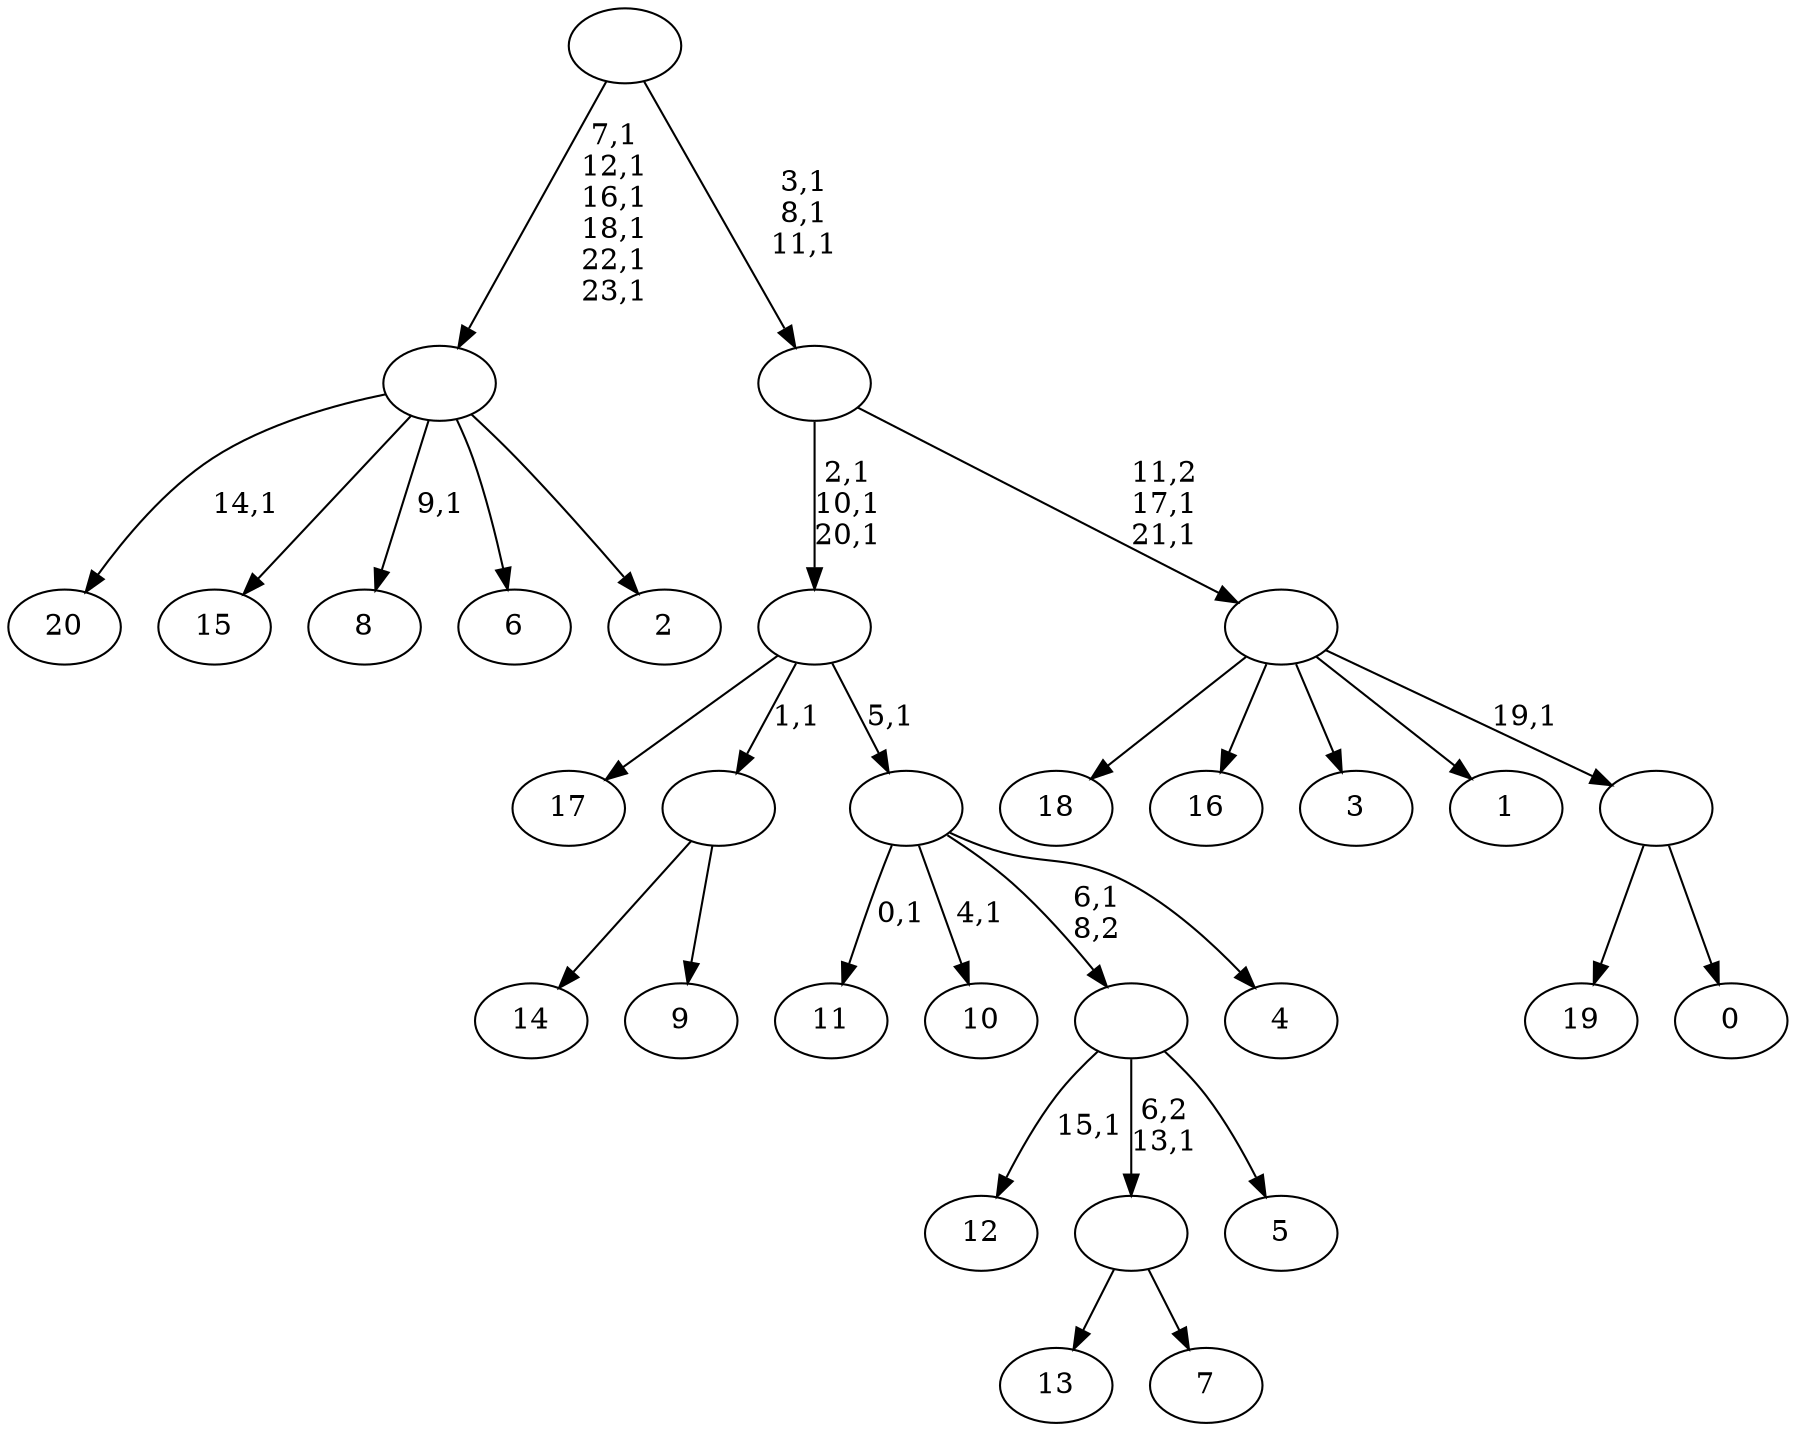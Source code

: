 digraph T {
	45 [label="20"]
	43 [label="19"]
	42 [label="18"]
	41 [label="17"]
	40 [label="16"]
	39 [label="15"]
	38 [label="14"]
	37 [label="13"]
	36 [label="12"]
	34 [label="11"]
	32 [label="10"]
	30 [label="9"]
	29 [label=""]
	28 [label="8"]
	26 [label="7"]
	25 [label=""]
	24 [label="6"]
	23 [label="5"]
	22 [label=""]
	21 [label="4"]
	20 [label=""]
	19 [label=""]
	16 [label="3"]
	15 [label="2"]
	14 [label=""]
	8 [label="1"]
	7 [label="0"]
	6 [label=""]
	5 [label=""]
	3 [label=""]
	0 [label=""]
	29 -> 38 [label=""]
	29 -> 30 [label=""]
	25 -> 37 [label=""]
	25 -> 26 [label=""]
	22 -> 36 [label="15,1"]
	22 -> 25 [label="6,2\n13,1"]
	22 -> 23 [label=""]
	20 -> 32 [label="4,1"]
	20 -> 34 [label="0,1"]
	20 -> 22 [label="6,1\n8,2"]
	20 -> 21 [label=""]
	19 -> 41 [label=""]
	19 -> 29 [label="1,1"]
	19 -> 20 [label="5,1"]
	14 -> 28 [label="9,1"]
	14 -> 45 [label="14,1"]
	14 -> 39 [label=""]
	14 -> 24 [label=""]
	14 -> 15 [label=""]
	6 -> 43 [label=""]
	6 -> 7 [label=""]
	5 -> 42 [label=""]
	5 -> 40 [label=""]
	5 -> 16 [label=""]
	5 -> 8 [label=""]
	5 -> 6 [label="19,1"]
	3 -> 5 [label="11,2\n17,1\n21,1"]
	3 -> 19 [label="2,1\n10,1\n20,1"]
	0 -> 3 [label="3,1\n8,1\n11,1"]
	0 -> 14 [label="7,1\n12,1\n16,1\n18,1\n22,1\n23,1"]
}

